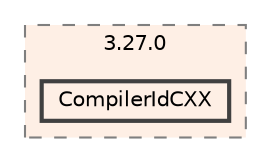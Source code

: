 digraph "build/CMakeFiles/3.27.0/CompilerIdCXX"
{
 // LATEX_PDF_SIZE
  bgcolor="transparent";
  edge [fontname=Helvetica,fontsize=10,labelfontname=Helvetica,labelfontsize=10];
  node [fontname=Helvetica,fontsize=10,shape=box,height=0.2,width=0.4];
  compound=true
  subgraph clusterdir_bf56b0f90a7bd2b859b95942b883d0d7 {
    graph [ bgcolor="#feefe5", pencolor="grey50", label="3.27.0", fontname=Helvetica,fontsize=10 style="filled,dashed", URL="dir_bf56b0f90a7bd2b859b95942b883d0d7.html",tooltip=""]
  dir_7083b6d29432e9627afd78828b1344aa [label="CompilerIdCXX", fillcolor="#feefe5", color="grey25", style="filled,bold", URL="dir_7083b6d29432e9627afd78828b1344aa.html",tooltip=""];
  }
}

